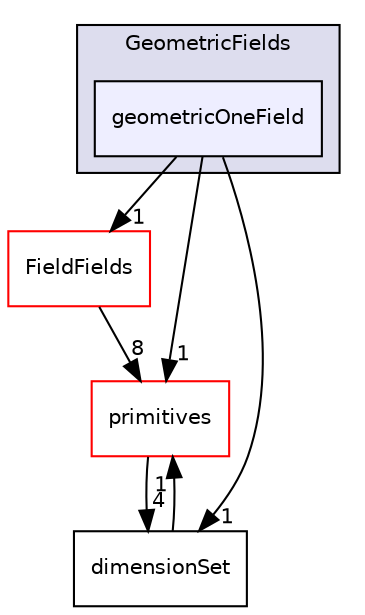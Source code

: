 digraph "src/OpenFOAM/fields/GeometricFields/geometricOneField" {
  bgcolor=transparent;
  compound=true
  node [ fontsize="10", fontname="Helvetica"];
  edge [ labelfontsize="10", labelfontname="Helvetica"];
  subgraph clusterdir_99558e6cce2e782cc8c86fe4c767e1e1 {
    graph [ bgcolor="#ddddee", pencolor="black", label="GeometricFields" fontname="Helvetica", fontsize="10", URL="dir_99558e6cce2e782cc8c86fe4c767e1e1.html"]
  dir_3fe5c6ba658aa1bce054286b6bc64dba [shape=box, label="geometricOneField", style="filled", fillcolor="#eeeeff", pencolor="black", URL="dir_3fe5c6ba658aa1bce054286b6bc64dba.html"];
  }
  dir_8eb3a7b50b56ddbfb00a2ddef0a44ff7 [shape=box label="FieldFields" color="red" URL="dir_8eb3a7b50b56ddbfb00a2ddef0a44ff7.html"];
  dir_ddfbc8513dac5f891eeb54fd21e599df [shape=box label="dimensionSet" URL="dir_ddfbc8513dac5f891eeb54fd21e599df.html"];
  dir_3e50f45338116b169052b428016851aa [shape=box label="primitives" color="red" URL="dir_3e50f45338116b169052b428016851aa.html"];
  dir_8eb3a7b50b56ddbfb00a2ddef0a44ff7->dir_3e50f45338116b169052b428016851aa [headlabel="8", labeldistance=1.5 headhref="dir_002006_002298.html"];
  dir_ddfbc8513dac5f891eeb54fd21e599df->dir_3e50f45338116b169052b428016851aa [headlabel="1", labeldistance=1.5 headhref="dir_001997_002298.html"];
  dir_3e50f45338116b169052b428016851aa->dir_ddfbc8513dac5f891eeb54fd21e599df [headlabel="4", labeldistance=1.5 headhref="dir_002298_001997.html"];
  dir_3fe5c6ba658aa1bce054286b6bc64dba->dir_8eb3a7b50b56ddbfb00a2ddef0a44ff7 [headlabel="1", labeldistance=1.5 headhref="dir_002037_002006.html"];
  dir_3fe5c6ba658aa1bce054286b6bc64dba->dir_ddfbc8513dac5f891eeb54fd21e599df [headlabel="1", labeldistance=1.5 headhref="dir_002037_001997.html"];
  dir_3fe5c6ba658aa1bce054286b6bc64dba->dir_3e50f45338116b169052b428016851aa [headlabel="1", labeldistance=1.5 headhref="dir_002037_002298.html"];
}
